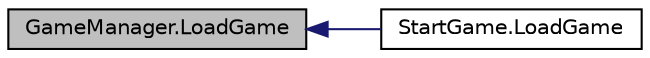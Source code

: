 digraph "GameManager.LoadGame"
{
  edge [fontname="Helvetica",fontsize="10",labelfontname="Helvetica",labelfontsize="10"];
  node [fontname="Helvetica",fontsize="10",shape=record];
  rankdir="LR";
  Node24 [label="GameManager.LoadGame",height=0.2,width=0.4,color="black", fillcolor="grey75", style="filled", fontcolor="black"];
  Node24 -> Node25 [dir="back",color="midnightblue",fontsize="10",style="solid",fontname="Helvetica"];
  Node25 [label="StartGame.LoadGame",height=0.2,width=0.4,color="black", fillcolor="white", style="filled",URL="$class_start_game.html#a3bfcdc1f46a71d915046441ac3d06c63",tooltip="Loads old player data and go for CinParking scene "];
}
